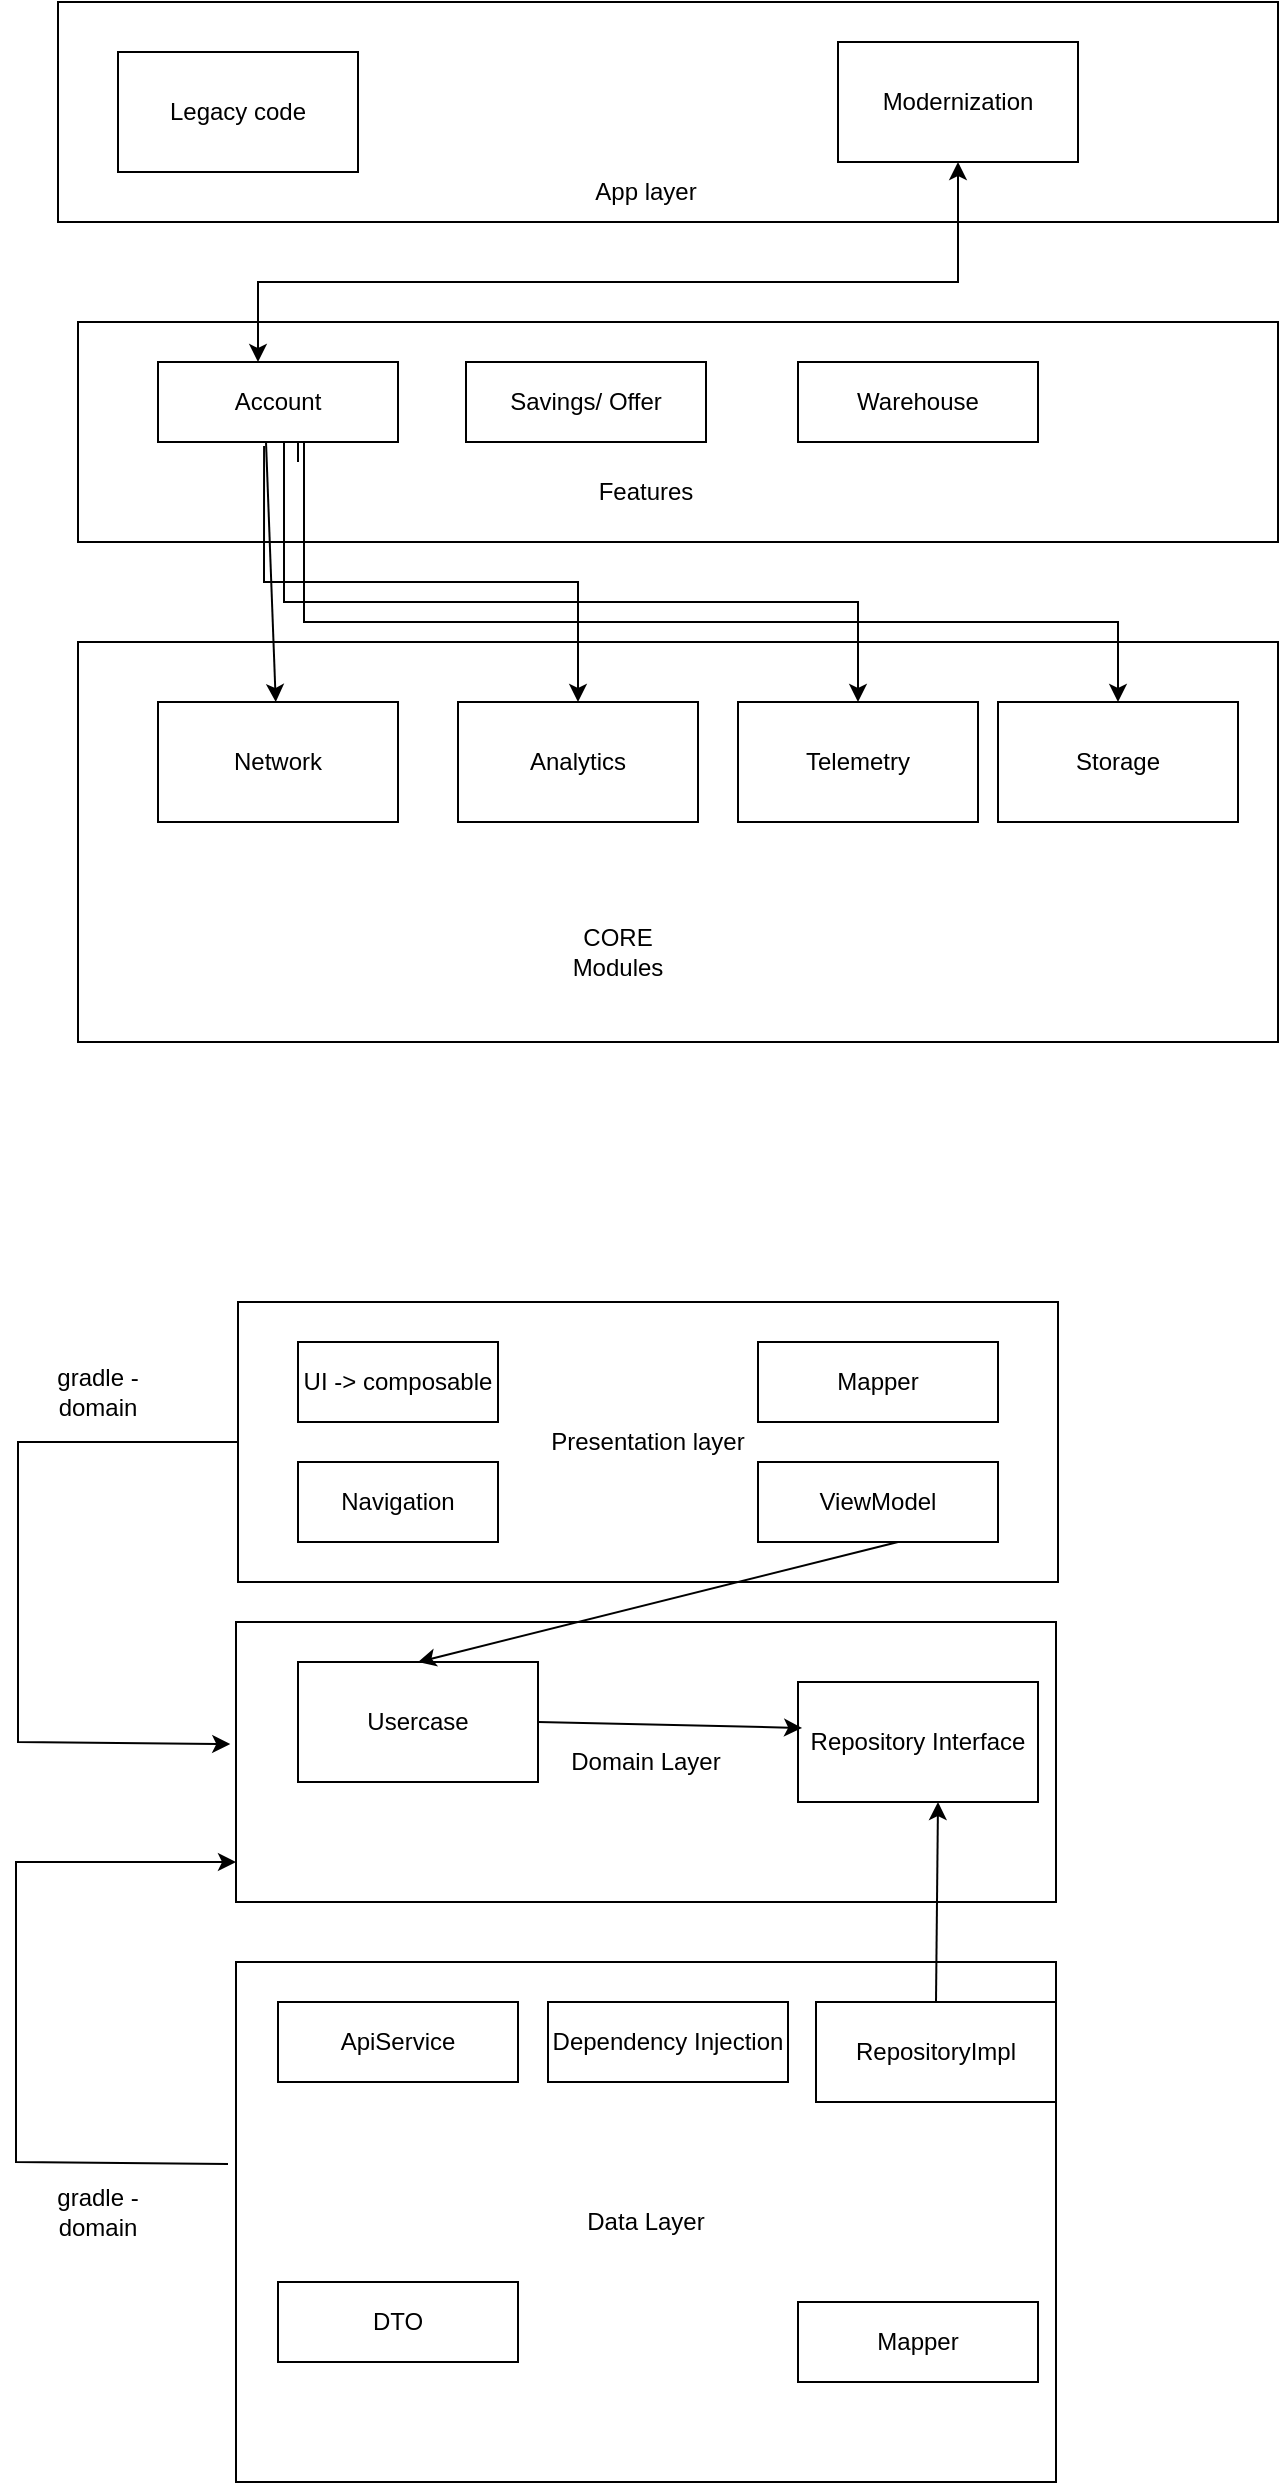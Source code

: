 <mxfile version="24.0.7" type="github">
  <diagram name="Page-1" id="h17KVzUVzsNMO7edNq1K">
    <mxGraphModel dx="1306" dy="734" grid="1" gridSize="10" guides="1" tooltips="1" connect="1" arrows="1" fold="1" page="1" pageScale="1" pageWidth="827" pageHeight="1169" math="0" shadow="0">
      <root>
        <mxCell id="0" />
        <mxCell id="1" parent="0" />
        <mxCell id="rhegq8YoBW18dth-ViRE-2" value="" style="rounded=0;whiteSpace=wrap;html=1;" parent="1" vertex="1">
          <mxGeometry x="130" y="460" width="600" height="200" as="geometry" />
        </mxCell>
        <mxCell id="rhegq8YoBW18dth-ViRE-3" value="Network" style="rounded=0;whiteSpace=wrap;html=1;" parent="1" vertex="1">
          <mxGeometry x="170" y="490" width="120" height="60" as="geometry" />
        </mxCell>
        <mxCell id="rhegq8YoBW18dth-ViRE-4" value="CORE Modules" style="text;html=1;align=center;verticalAlign=middle;whiteSpace=wrap;rounded=0;" parent="1" vertex="1">
          <mxGeometry x="370" y="600" width="60" height="30" as="geometry" />
        </mxCell>
        <mxCell id="rhegq8YoBW18dth-ViRE-5" value="Analytics" style="rounded=0;whiteSpace=wrap;html=1;" parent="1" vertex="1">
          <mxGeometry x="320" y="490" width="120" height="60" as="geometry" />
        </mxCell>
        <mxCell id="rhegq8YoBW18dth-ViRE-6" value="Telemetry" style="rounded=0;whiteSpace=wrap;html=1;" parent="1" vertex="1">
          <mxGeometry x="460" y="490" width="120" height="60" as="geometry" />
        </mxCell>
        <mxCell id="rhegq8YoBW18dth-ViRE-7" value="Storage" style="rounded=0;whiteSpace=wrap;html=1;" parent="1" vertex="1">
          <mxGeometry x="590" y="490" width="120" height="60" as="geometry" />
        </mxCell>
        <mxCell id="rhegq8YoBW18dth-ViRE-8" value="" style="rounded=0;whiteSpace=wrap;html=1;" parent="1" vertex="1">
          <mxGeometry x="130" y="300" width="600" height="110" as="geometry" />
        </mxCell>
        <mxCell id="rhegq8YoBW18dth-ViRE-9" value="Features" style="text;html=1;align=center;verticalAlign=middle;whiteSpace=wrap;rounded=0;" parent="1" vertex="1">
          <mxGeometry x="384" y="370" width="60" height="30" as="geometry" />
        </mxCell>
        <mxCell id="rhegq8YoBW18dth-ViRE-10" value="Account" style="rounded=0;whiteSpace=wrap;html=1;" parent="1" vertex="1">
          <mxGeometry x="170" y="320" width="120" height="40" as="geometry" />
        </mxCell>
        <mxCell id="rhegq8YoBW18dth-ViRE-11" value="Savings/ Offer" style="rounded=0;whiteSpace=wrap;html=1;" parent="1" vertex="1">
          <mxGeometry x="324" y="320" width="120" height="40" as="geometry" />
        </mxCell>
        <mxCell id="rhegq8YoBW18dth-ViRE-12" value="Warehouse" style="rounded=0;whiteSpace=wrap;html=1;" parent="1" vertex="1">
          <mxGeometry x="490" y="320" width="120" height="40" as="geometry" />
        </mxCell>
        <mxCell id="rhegq8YoBW18dth-ViRE-13" value="" style="rounded=0;whiteSpace=wrap;html=1;" parent="1" vertex="1">
          <mxGeometry x="120" y="140" width="610" height="110" as="geometry" />
        </mxCell>
        <mxCell id="rhegq8YoBW18dth-ViRE-14" value="Legacy code" style="rounded=0;whiteSpace=wrap;html=1;" parent="1" vertex="1">
          <mxGeometry x="150" y="165" width="120" height="60" as="geometry" />
        </mxCell>
        <mxCell id="rhegq8YoBW18dth-ViRE-15" value="App layer" style="text;html=1;align=center;verticalAlign=middle;whiteSpace=wrap;rounded=0;" parent="1" vertex="1">
          <mxGeometry x="384" y="220" width="60" height="30" as="geometry" />
        </mxCell>
        <mxCell id="rhegq8YoBW18dth-ViRE-16" value="Modernization" style="rounded=0;whiteSpace=wrap;html=1;" parent="1" vertex="1">
          <mxGeometry x="510" y="160" width="120" height="60" as="geometry" />
        </mxCell>
        <mxCell id="rhegq8YoBW18dth-ViRE-17" value="" style="endArrow=classic;html=1;rounded=0;exitX=0.45;exitY=1;exitDx=0;exitDy=0;exitPerimeter=0;" parent="1" source="rhegq8YoBW18dth-ViRE-10" target="rhegq8YoBW18dth-ViRE-3" edge="1">
          <mxGeometry width="50" height="50" relative="1" as="geometry">
            <mxPoint x="50" y="500" as="sourcePoint" />
            <mxPoint x="100" y="450" as="targetPoint" />
          </mxGeometry>
        </mxCell>
        <mxCell id="rhegq8YoBW18dth-ViRE-18" value="" style="endArrow=classic;html=1;rounded=0;exitX=0.442;exitY=1.05;exitDx=0;exitDy=0;exitPerimeter=0;entryX=0.5;entryY=0;entryDx=0;entryDy=0;edgeStyle=orthogonalEdgeStyle;" parent="1" source="rhegq8YoBW18dth-ViRE-10" target="rhegq8YoBW18dth-ViRE-5" edge="1">
          <mxGeometry width="50" height="50" relative="1" as="geometry">
            <mxPoint x="270" y="450" as="sourcePoint" />
            <mxPoint x="320" y="400" as="targetPoint" />
            <Array as="points">
              <mxPoint x="223" y="430" />
              <mxPoint x="380" y="430" />
            </Array>
          </mxGeometry>
        </mxCell>
        <mxCell id="rhegq8YoBW18dth-ViRE-19" value="" style="endArrow=classic;html=1;rounded=0;exitX=0.5;exitY=1;exitDx=0;exitDy=0;entryX=0.5;entryY=0;entryDx=0;entryDy=0;edgeStyle=orthogonalEdgeStyle;" parent="1" source="rhegq8YoBW18dth-ViRE-10" target="rhegq8YoBW18dth-ViRE-6" edge="1">
          <mxGeometry width="50" height="50" relative="1" as="geometry">
            <mxPoint x="233" y="372" as="sourcePoint" />
            <mxPoint x="390" y="500" as="targetPoint" />
            <Array as="points">
              <mxPoint x="233" y="360" />
              <mxPoint x="233" y="440" />
              <mxPoint x="520" y="440" />
            </Array>
          </mxGeometry>
        </mxCell>
        <mxCell id="rhegq8YoBW18dth-ViRE-20" value="" style="endArrow=classic;html=1;rounded=0;exitX=0.5;exitY=1;exitDx=0;exitDy=0;entryX=0.5;entryY=0;entryDx=0;entryDy=0;edgeStyle=orthogonalEdgeStyle;" parent="1" target="rhegq8YoBW18dth-ViRE-7" edge="1">
          <mxGeometry width="50" height="50" relative="1" as="geometry">
            <mxPoint x="240" y="370" as="sourcePoint" />
            <mxPoint x="530" y="500" as="targetPoint" />
            <Array as="points">
              <mxPoint x="240" y="360" />
              <mxPoint x="243" y="360" />
              <mxPoint x="243" y="450" />
              <mxPoint x="650" y="450" />
            </Array>
          </mxGeometry>
        </mxCell>
        <mxCell id="rhegq8YoBW18dth-ViRE-21" value="" style="endArrow=classic;startArrow=classic;html=1;rounded=0;entryX=0.5;entryY=1;entryDx=0;entryDy=0;edgeStyle=orthogonalEdgeStyle;" parent="1" target="rhegq8YoBW18dth-ViRE-16" edge="1">
          <mxGeometry width="50" height="50" relative="1" as="geometry">
            <mxPoint x="220" y="320" as="sourcePoint" />
            <mxPoint x="270" y="270" as="targetPoint" />
            <Array as="points">
              <mxPoint x="220" y="280" />
              <mxPoint x="570" y="280" />
            </Array>
          </mxGeometry>
        </mxCell>
        <mxCell id="rhegq8YoBW18dth-ViRE-22" value="Data Layer" style="rounded=0;whiteSpace=wrap;html=1;" parent="1" vertex="1">
          <mxGeometry x="209" y="1120" width="410" height="260" as="geometry" />
        </mxCell>
        <mxCell id="rhegq8YoBW18dth-ViRE-23" value="Domain Layer" style="rounded=0;whiteSpace=wrap;html=1;" parent="1" vertex="1">
          <mxGeometry x="209" y="950" width="410" height="140" as="geometry" />
        </mxCell>
        <mxCell id="rhegq8YoBW18dth-ViRE-24" value="Presentation layer" style="rounded=0;whiteSpace=wrap;html=1;" parent="1" vertex="1">
          <mxGeometry x="210" y="790" width="410" height="140" as="geometry" />
        </mxCell>
        <mxCell id="rhegq8YoBW18dth-ViRE-25" value="UI -&amp;gt; composable" style="rounded=0;whiteSpace=wrap;html=1;" parent="1" vertex="1">
          <mxGeometry x="240" y="810" width="100" height="40" as="geometry" />
        </mxCell>
        <mxCell id="rhegq8YoBW18dth-ViRE-26" value="Navigation" style="rounded=0;whiteSpace=wrap;html=1;" parent="1" vertex="1">
          <mxGeometry x="240" y="870" width="100" height="40" as="geometry" />
        </mxCell>
        <mxCell id="rhegq8YoBW18dth-ViRE-27" value="Mapper" style="rounded=0;whiteSpace=wrap;html=1;" parent="1" vertex="1">
          <mxGeometry x="470" y="810" width="120" height="40" as="geometry" />
        </mxCell>
        <mxCell id="rhegq8YoBW18dth-ViRE-28" value="ViewModel" style="rounded=0;whiteSpace=wrap;html=1;" parent="1" vertex="1">
          <mxGeometry x="470" y="870" width="120" height="40" as="geometry" />
        </mxCell>
        <mxCell id="rhegq8YoBW18dth-ViRE-29" value="ApiService" style="rounded=0;whiteSpace=wrap;html=1;" parent="1" vertex="1">
          <mxGeometry x="230" y="1140" width="120" height="40" as="geometry" />
        </mxCell>
        <mxCell id="rhegq8YoBW18dth-ViRE-30" value="Dependency Injection" style="rounded=0;whiteSpace=wrap;html=1;" parent="1" vertex="1">
          <mxGeometry x="365" y="1140" width="120" height="40" as="geometry" />
        </mxCell>
        <mxCell id="rhegq8YoBW18dth-ViRE-31" value="DTO" style="rounded=0;whiteSpace=wrap;html=1;" parent="1" vertex="1">
          <mxGeometry x="230" y="1280" width="120" height="40" as="geometry" />
        </mxCell>
        <mxCell id="rhegq8YoBW18dth-ViRE-32" value="Mapper" style="rounded=0;whiteSpace=wrap;html=1;" parent="1" vertex="1">
          <mxGeometry x="490" y="1290" width="120" height="40" as="geometry" />
        </mxCell>
        <mxCell id="rhegq8YoBW18dth-ViRE-33" value="RepositoryImpl" style="rounded=0;whiteSpace=wrap;html=1;" parent="1" vertex="1">
          <mxGeometry x="499" y="1140" width="120" height="50" as="geometry" />
        </mxCell>
        <mxCell id="rhegq8YoBW18dth-ViRE-34" value="Repository Interface" style="rounded=0;whiteSpace=wrap;html=1;" parent="1" vertex="1">
          <mxGeometry x="490" y="980" width="120" height="60" as="geometry" />
        </mxCell>
        <mxCell id="rhegq8YoBW18dth-ViRE-35" value="Usercase" style="rounded=0;whiteSpace=wrap;html=1;" parent="1" vertex="1">
          <mxGeometry x="240" y="970" width="120" height="60" as="geometry" />
        </mxCell>
        <mxCell id="rhegq8YoBW18dth-ViRE-36" value="" style="endArrow=classic;html=1;rounded=0;exitX=0.5;exitY=0;exitDx=0;exitDy=0;" parent="1" source="rhegq8YoBW18dth-ViRE-33" edge="1">
          <mxGeometry width="50" height="50" relative="1" as="geometry">
            <mxPoint x="510" y="1090" as="sourcePoint" />
            <mxPoint x="560" y="1040" as="targetPoint" />
          </mxGeometry>
        </mxCell>
        <mxCell id="rhegq8YoBW18dth-ViRE-37" value="" style="endArrow=classic;html=1;rounded=0;exitX=0;exitY=0.5;exitDx=0;exitDy=0;entryX=-0.007;entryY=0.436;entryDx=0;entryDy=0;entryPerimeter=0;" parent="1" source="rhegq8YoBW18dth-ViRE-24" target="rhegq8YoBW18dth-ViRE-23" edge="1">
          <mxGeometry width="50" height="50" relative="1" as="geometry">
            <mxPoint x="100" y="1230" as="sourcePoint" />
            <mxPoint x="170" y="1060" as="targetPoint" />
            <Array as="points">
              <mxPoint x="100" y="860" />
              <mxPoint x="100" y="1010" />
            </Array>
          </mxGeometry>
        </mxCell>
        <mxCell id="rhegq8YoBW18dth-ViRE-38" value="gradle - domain" style="text;html=1;align=center;verticalAlign=middle;whiteSpace=wrap;rounded=0;" parent="1" vertex="1">
          <mxGeometry x="110" y="820" width="60" height="30" as="geometry" />
        </mxCell>
        <mxCell id="rhegq8YoBW18dth-ViRE-39" value="" style="endArrow=classic;html=1;rounded=0;exitX=0;exitY=0.5;exitDx=0;exitDy=0;entryX=-0.007;entryY=0.436;entryDx=0;entryDy=0;entryPerimeter=0;" parent="1" edge="1">
          <mxGeometry width="50" height="50" relative="1" as="geometry">
            <mxPoint x="205" y="1221" as="sourcePoint" />
            <mxPoint x="209" y="1070" as="targetPoint" />
            <Array as="points">
              <mxPoint x="99" y="1220" />
              <mxPoint x="99" y="1070" />
            </Array>
          </mxGeometry>
        </mxCell>
        <mxCell id="rhegq8YoBW18dth-ViRE-40" value="gradle - domain" style="text;html=1;align=center;verticalAlign=middle;whiteSpace=wrap;rounded=0;" parent="1" vertex="1">
          <mxGeometry x="110" y="1230" width="60" height="30" as="geometry" />
        </mxCell>
        <mxCell id="rhegq8YoBW18dth-ViRE-41" value="" style="endArrow=classic;html=1;rounded=0;entryX=0.5;entryY=0;entryDx=0;entryDy=0;" parent="1" target="rhegq8YoBW18dth-ViRE-35" edge="1">
          <mxGeometry width="50" height="50" relative="1" as="geometry">
            <mxPoint x="540" y="910" as="sourcePoint" />
            <mxPoint x="590" y="860" as="targetPoint" />
          </mxGeometry>
        </mxCell>
        <mxCell id="rhegq8YoBW18dth-ViRE-42" value="" style="endArrow=classic;html=1;rounded=0;exitX=1;exitY=0.5;exitDx=0;exitDy=0;entryX=0.017;entryY=0.383;entryDx=0;entryDy=0;entryPerimeter=0;" parent="1" source="rhegq8YoBW18dth-ViRE-35" target="rhegq8YoBW18dth-ViRE-34" edge="1">
          <mxGeometry width="50" height="50" relative="1" as="geometry">
            <mxPoint x="390" y="1010" as="sourcePoint" />
            <mxPoint x="440" y="960" as="targetPoint" />
          </mxGeometry>
        </mxCell>
      </root>
    </mxGraphModel>
  </diagram>
</mxfile>
